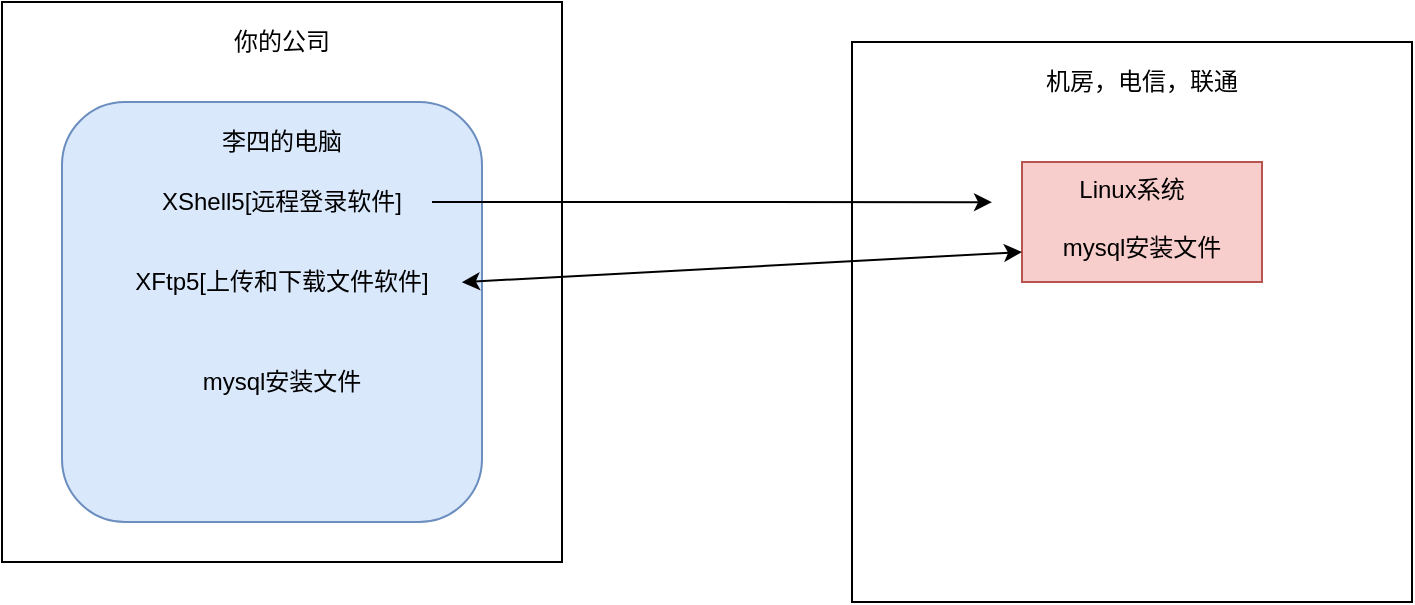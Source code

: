 <mxfile version="14.2.9" type="github">
  <diagram id="EnJAleqlaP5paZQ_Zdzw" name="Page-1">
    <mxGraphModel dx="1422" dy="762" grid="1" gridSize="10" guides="1" tooltips="1" connect="1" arrows="1" fold="1" page="1" pageScale="1" pageWidth="827" pageHeight="1169" math="0" shadow="0">
      <root>
        <mxCell id="0" />
        <mxCell id="1" parent="0" />
        <mxCell id="im8xcgp2eIzORKNdVD8C-1" value="" style="whiteSpace=wrap;html=1;aspect=fixed;" vertex="1" parent="1">
          <mxGeometry x="80" y="110" width="280" height="280" as="geometry" />
        </mxCell>
        <mxCell id="im8xcgp2eIzORKNdVD8C-2" value="" style="whiteSpace=wrap;html=1;aspect=fixed;" vertex="1" parent="1">
          <mxGeometry x="505" y="130" width="280" height="280" as="geometry" />
        </mxCell>
        <mxCell id="im8xcgp2eIzORKNdVD8C-3" value="" style="rounded=1;whiteSpace=wrap;html=1;fillColor=#dae8fc;strokeColor=#6c8ebf;" vertex="1" parent="1">
          <mxGeometry x="110" y="160" width="210" height="210" as="geometry" />
        </mxCell>
        <mxCell id="im8xcgp2eIzORKNdVD8C-4" value="你的公司" style="text;html=1;strokeColor=none;fillColor=none;align=center;verticalAlign=middle;whiteSpace=wrap;rounded=0;" vertex="1" parent="1">
          <mxGeometry x="185" y="120" width="70" height="20" as="geometry" />
        </mxCell>
        <mxCell id="im8xcgp2eIzORKNdVD8C-5" value="李四的电脑" style="text;html=1;strokeColor=none;fillColor=none;align=center;verticalAlign=middle;whiteSpace=wrap;rounded=0;" vertex="1" parent="1">
          <mxGeometry x="175" y="170" width="90" height="20" as="geometry" />
        </mxCell>
        <mxCell id="im8xcgp2eIzORKNdVD8C-6" value="XShell5[远程登录软件]" style="text;html=1;strokeColor=none;fillColor=none;align=center;verticalAlign=middle;whiteSpace=wrap;rounded=0;" vertex="1" parent="1">
          <mxGeometry x="145" y="200" width="150" height="20" as="geometry" />
        </mxCell>
        <mxCell id="im8xcgp2eIzORKNdVD8C-7" value="XFtp5[上传和下载文件软件]" style="text;html=1;strokeColor=none;fillColor=none;align=center;verticalAlign=middle;whiteSpace=wrap;rounded=0;" vertex="1" parent="1">
          <mxGeometry x="145" y="240" width="150" height="20" as="geometry" />
        </mxCell>
        <mxCell id="im8xcgp2eIzORKNdVD8C-8" value="mysql安装文件" style="text;html=1;strokeColor=none;fillColor=none;align=center;verticalAlign=middle;whiteSpace=wrap;rounded=0;" vertex="1" parent="1">
          <mxGeometry x="175" y="290" width="90" height="20" as="geometry" />
        </mxCell>
        <mxCell id="im8xcgp2eIzORKNdVD8C-9" value="机房，电信，联通" style="text;html=1;strokeColor=none;fillColor=none;align=center;verticalAlign=middle;whiteSpace=wrap;rounded=0;" vertex="1" parent="1">
          <mxGeometry x="590" y="140" width="120" height="20" as="geometry" />
        </mxCell>
        <mxCell id="im8xcgp2eIzORKNdVD8C-10" value="" style="rounded=0;whiteSpace=wrap;html=1;fillColor=#f8cecc;strokeColor=#b85450;" vertex="1" parent="1">
          <mxGeometry x="590" y="190" width="120" height="60" as="geometry" />
        </mxCell>
        <mxCell id="im8xcgp2eIzORKNdVD8C-13" value="Linux系统" style="text;html=1;strokeColor=none;fillColor=none;align=center;verticalAlign=middle;whiteSpace=wrap;rounded=0;" vertex="1" parent="1">
          <mxGeometry x="610" y="194" width="70" height="20" as="geometry" />
        </mxCell>
        <mxCell id="im8xcgp2eIzORKNdVD8C-14" value="mysql安装文件" style="text;html=1;strokeColor=none;fillColor=none;align=center;verticalAlign=middle;whiteSpace=wrap;rounded=0;" vertex="1" parent="1">
          <mxGeometry x="605" y="223" width="90" height="20" as="geometry" />
        </mxCell>
        <mxCell id="im8xcgp2eIzORKNdVD8C-15" value="" style="endArrow=classic;html=1;exitX=1;exitY=0.5;exitDx=0;exitDy=0;entryX=0.25;entryY=0.286;entryDx=0;entryDy=0;entryPerimeter=0;" edge="1" parent="1" source="im8xcgp2eIzORKNdVD8C-6" target="im8xcgp2eIzORKNdVD8C-2">
          <mxGeometry width="50" height="50" relative="1" as="geometry">
            <mxPoint x="480" y="350" as="sourcePoint" />
            <mxPoint x="530" y="300" as="targetPoint" />
          </mxGeometry>
        </mxCell>
        <mxCell id="im8xcgp2eIzORKNdVD8C-18" value="" style="endArrow=classic;startArrow=classic;html=1;entryX=0.952;entryY=0.429;entryDx=0;entryDy=0;entryPerimeter=0;exitX=0;exitY=0.75;exitDx=0;exitDy=0;" edge="1" parent="1" source="im8xcgp2eIzORKNdVD8C-10" target="im8xcgp2eIzORKNdVD8C-3">
          <mxGeometry width="50" height="50" relative="1" as="geometry">
            <mxPoint x="480" y="350" as="sourcePoint" />
            <mxPoint x="530" y="300" as="targetPoint" />
          </mxGeometry>
        </mxCell>
      </root>
    </mxGraphModel>
  </diagram>
</mxfile>
